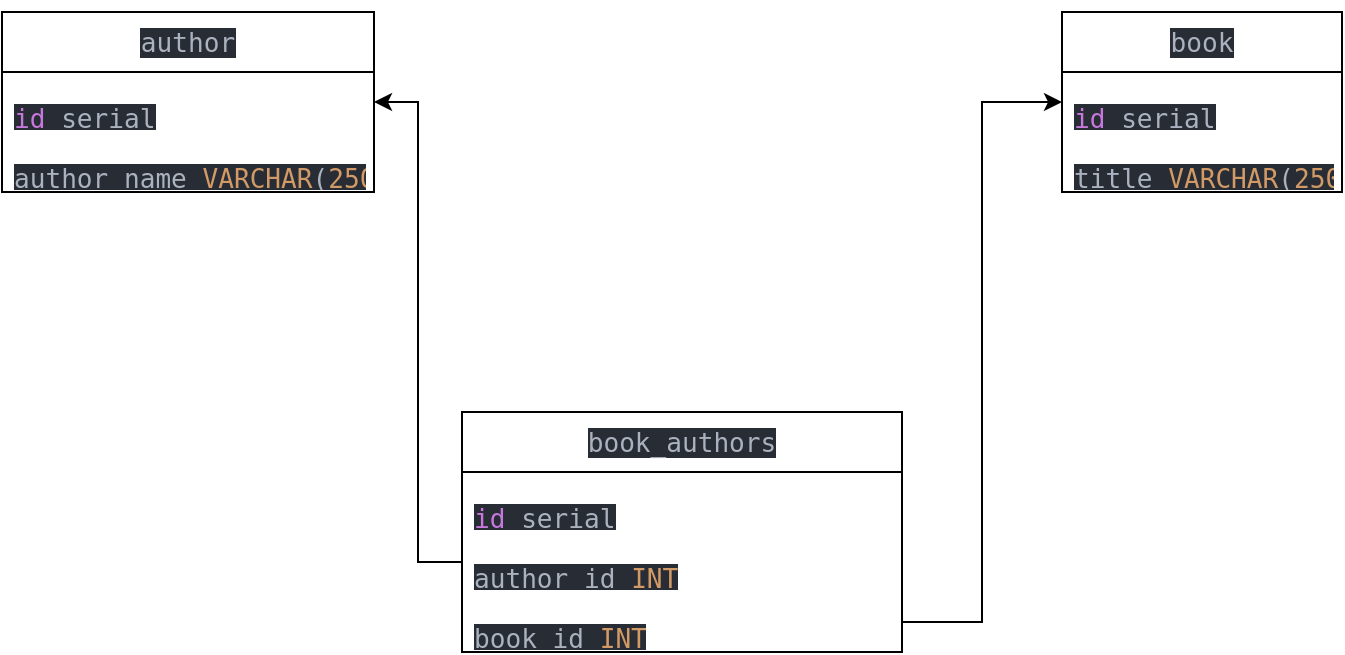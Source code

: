 <mxfile version="26.0.16">
  <diagram name="Страница — 1" id="y9JGwa_LkSL3lwwBix8K">
    <mxGraphModel grid="1" page="1" gridSize="10" guides="1" tooltips="1" connect="1" arrows="1" fold="1" pageScale="1" pageWidth="827" pageHeight="1169" math="0" shadow="0">
      <root>
        <mxCell id="0" />
        <mxCell id="1" parent="0" />
        <mxCell id="aqyvxcZ9aejzQuQsrZ5U-11" value="&lt;div style=&quot;background-color:#282c34;color:#abb2bf&quot;&gt;&lt;pre style=&quot;font-family:&#39;JetBrains Mono&#39;,monospace;font-size:9.8pt;&quot;&gt;author&lt;/pre&gt;&lt;/div&gt;" style="swimlane;fontStyle=0;childLayout=stackLayout;horizontal=1;startSize=30;horizontalStack=0;resizeParent=1;resizeParentMax=0;resizeLast=0;collapsible=1;marginBottom=0;whiteSpace=wrap;html=1;" vertex="1" parent="1">
          <mxGeometry x="120" y="160" width="186" height="90" as="geometry" />
        </mxCell>
        <mxCell id="aqyvxcZ9aejzQuQsrZ5U-12" value="&lt;div style=&quot;background-color:#282c34;color:#abb2bf&quot;&gt;&lt;pre style=&quot;font-family:&#39;JetBrains Mono&#39;,monospace;font-size:9.8pt;&quot;&gt;&lt;span style=&quot;color:#c678dd;&quot;&gt;id &lt;/span&gt;serial&lt;/pre&gt;&lt;/div&gt;" style="text;strokeColor=none;fillColor=none;align=left;verticalAlign=middle;spacingLeft=4;spacingRight=4;overflow=hidden;points=[[0,0.5],[1,0.5]];portConstraint=eastwest;rotatable=0;whiteSpace=wrap;html=1;" vertex="1" parent="aqyvxcZ9aejzQuQsrZ5U-11">
          <mxGeometry y="30" width="186" height="30" as="geometry" />
        </mxCell>
        <mxCell id="aqyvxcZ9aejzQuQsrZ5U-13" value="&lt;div style=&quot;background-color: rgb(40, 44, 52); color: rgb(171, 178, 191);&quot;&gt;&lt;pre style=&quot;font-family:&#39;JetBrains Mono&#39;,monospace;font-size:9.8pt;&quot;&gt;&lt;div&gt;&lt;pre style=&quot;font-family:&#39;JetBrains Mono&#39;,monospace;font-size:9.8pt;&quot;&gt;author_name &lt;span style=&quot;color:#d19a66;&quot;&gt;VARCHAR&lt;/span&gt;(&lt;span style=&quot;color:#d19a66;&quot;&gt;250&lt;/span&gt;)&lt;/pre&gt;&lt;/div&gt;&lt;/pre&gt;&lt;/div&gt;" style="text;strokeColor=none;fillColor=none;align=left;verticalAlign=middle;spacingLeft=4;spacingRight=4;overflow=hidden;points=[[0,0.5],[1,0.5]];portConstraint=eastwest;rotatable=0;whiteSpace=wrap;html=1;" vertex="1" parent="aqyvxcZ9aejzQuQsrZ5U-11">
          <mxGeometry y="60" width="186" height="30" as="geometry" />
        </mxCell>
        <mxCell id="aqyvxcZ9aejzQuQsrZ5U-15" value="&lt;div style=&quot;background-color:#282c34;color:#abb2bf&quot;&gt;&lt;pre style=&quot;font-family:&#39;JetBrains Mono&#39;,monospace;font-size:9.8pt;&quot;&gt;book&lt;/pre&gt;&lt;/div&gt;" style="swimlane;fontStyle=0;childLayout=stackLayout;horizontal=1;startSize=30;horizontalStack=0;resizeParent=1;resizeParentMax=0;resizeLast=0;collapsible=1;marginBottom=0;whiteSpace=wrap;html=1;" vertex="1" parent="1">
          <mxGeometry x="650" y="160" width="140" height="90" as="geometry" />
        </mxCell>
        <mxCell id="aqyvxcZ9aejzQuQsrZ5U-16" value="&lt;div style=&quot;background-color:#282c34;color:#abb2bf&quot;&gt;&lt;pre style=&quot;font-family:&#39;JetBrains Mono&#39;,monospace;font-size:9.8pt;&quot;&gt;&lt;span style=&quot;color:#c678dd;&quot;&gt;id &lt;/span&gt;serial&lt;/pre&gt;&lt;/div&gt;" style="text;strokeColor=none;fillColor=none;align=left;verticalAlign=middle;spacingLeft=4;spacingRight=4;overflow=hidden;points=[[0,0.5],[1,0.5]];portConstraint=eastwest;rotatable=0;whiteSpace=wrap;html=1;" vertex="1" parent="aqyvxcZ9aejzQuQsrZ5U-15">
          <mxGeometry y="30" width="140" height="30" as="geometry" />
        </mxCell>
        <mxCell id="aqyvxcZ9aejzQuQsrZ5U-17" value="&lt;div style=&quot;background-color:#282c34;color:#abb2bf&quot;&gt;&lt;pre style=&quot;font-family:&#39;JetBrains Mono&#39;,monospace;font-size:9.8pt;&quot;&gt;title &lt;span style=&quot;color:#d19a66;&quot;&gt;VARCHAR&lt;/span&gt;(&lt;span style=&quot;color:#d19a66;&quot;&gt;250&lt;/span&gt;)&lt;/pre&gt;&lt;/div&gt;" style="text;strokeColor=none;fillColor=none;align=left;verticalAlign=middle;spacingLeft=4;spacingRight=4;overflow=hidden;points=[[0,0.5],[1,0.5]];portConstraint=eastwest;rotatable=0;whiteSpace=wrap;html=1;" vertex="1" parent="aqyvxcZ9aejzQuQsrZ5U-15">
          <mxGeometry y="60" width="140" height="30" as="geometry" />
        </mxCell>
        <mxCell id="aqyvxcZ9aejzQuQsrZ5U-23" value="&lt;pre style=&quot;color: rgb(171, 178, 191); font-size: 9.8pt; background-color: rgb(40, 44, 52); font-family: &amp;quot;JetBrains Mono&amp;quot;, monospace;&quot;&gt;book_authors&lt;/pre&gt;" style="swimlane;fontStyle=0;childLayout=stackLayout;horizontal=1;startSize=30;horizontalStack=0;resizeParent=1;resizeParentMax=0;resizeLast=0;collapsible=1;marginBottom=0;whiteSpace=wrap;html=1;" vertex="1" parent="1">
          <mxGeometry x="350" y="360" width="220" height="120" as="geometry" />
        </mxCell>
        <mxCell id="aqyvxcZ9aejzQuQsrZ5U-24" value="&lt;div style=&quot;background-color:#282c34;color:#abb2bf&quot;&gt;&lt;pre style=&quot;font-family:&#39;JetBrains Mono&#39;,monospace;font-size:9.8pt;&quot;&gt;&lt;span style=&quot;color:#c678dd;&quot;&gt;id &lt;/span&gt;serial&lt;/pre&gt;&lt;/div&gt;" style="text;strokeColor=none;fillColor=none;align=left;verticalAlign=middle;spacingLeft=4;spacingRight=4;overflow=hidden;points=[[0,0.5],[1,0.5]];portConstraint=eastwest;rotatable=0;whiteSpace=wrap;html=1;" vertex="1" parent="aqyvxcZ9aejzQuQsrZ5U-23">
          <mxGeometry y="30" width="220" height="30" as="geometry" />
        </mxCell>
        <mxCell id="aqyvxcZ9aejzQuQsrZ5U-25" value="&lt;div style=&quot;background-color:#282c34;color:#abb2bf&quot;&gt;&lt;pre style=&quot;font-family:&#39;JetBrains Mono&#39;,monospace;font-size:9.8pt;&quot;&gt;author_id &lt;span style=&quot;color:#d19a66;&quot;&gt;INT&lt;/span&gt;&lt;/pre&gt;&lt;/div&gt;" style="text;strokeColor=none;fillColor=none;align=left;verticalAlign=middle;spacingLeft=4;spacingRight=4;overflow=hidden;points=[[0,0.5],[1,0.5]];portConstraint=eastwest;rotatable=0;whiteSpace=wrap;html=1;" vertex="1" parent="aqyvxcZ9aejzQuQsrZ5U-23">
          <mxGeometry y="60" width="220" height="30" as="geometry" />
        </mxCell>
        <mxCell id="aqyvxcZ9aejzQuQsrZ5U-26" value="&lt;div style=&quot;background-color:#282c34;color:#abb2bf&quot;&gt;&lt;pre style=&quot;font-family:&#39;JetBrains Mono&#39;,monospace;font-size:9.8pt;&quot;&gt;book_id &lt;span style=&quot;color:#d19a66;&quot;&gt;INT&lt;/span&gt;&lt;/pre&gt;&lt;/div&gt;" style="text;strokeColor=none;fillColor=none;align=left;verticalAlign=middle;spacingLeft=4;spacingRight=4;overflow=hidden;points=[[0,0.5],[1,0.5]];portConstraint=eastwest;rotatable=0;whiteSpace=wrap;html=1;" vertex="1" parent="aqyvxcZ9aejzQuQsrZ5U-23">
          <mxGeometry y="90" width="220" height="30" as="geometry" />
        </mxCell>
        <mxCell id="aqyvxcZ9aejzQuQsrZ5U-30" style="edgeStyle=orthogonalEdgeStyle;rounded=0;orthogonalLoop=1;jettySize=auto;html=1;" edge="1" parent="1" source="aqyvxcZ9aejzQuQsrZ5U-25" target="aqyvxcZ9aejzQuQsrZ5U-12">
          <mxGeometry relative="1" as="geometry" />
        </mxCell>
        <mxCell id="aqyvxcZ9aejzQuQsrZ5U-31" style="edgeStyle=orthogonalEdgeStyle;rounded=0;orthogonalLoop=1;jettySize=auto;html=1;" edge="1" parent="1" source="aqyvxcZ9aejzQuQsrZ5U-26" target="aqyvxcZ9aejzQuQsrZ5U-16">
          <mxGeometry relative="1" as="geometry" />
        </mxCell>
      </root>
    </mxGraphModel>
  </diagram>
</mxfile>
